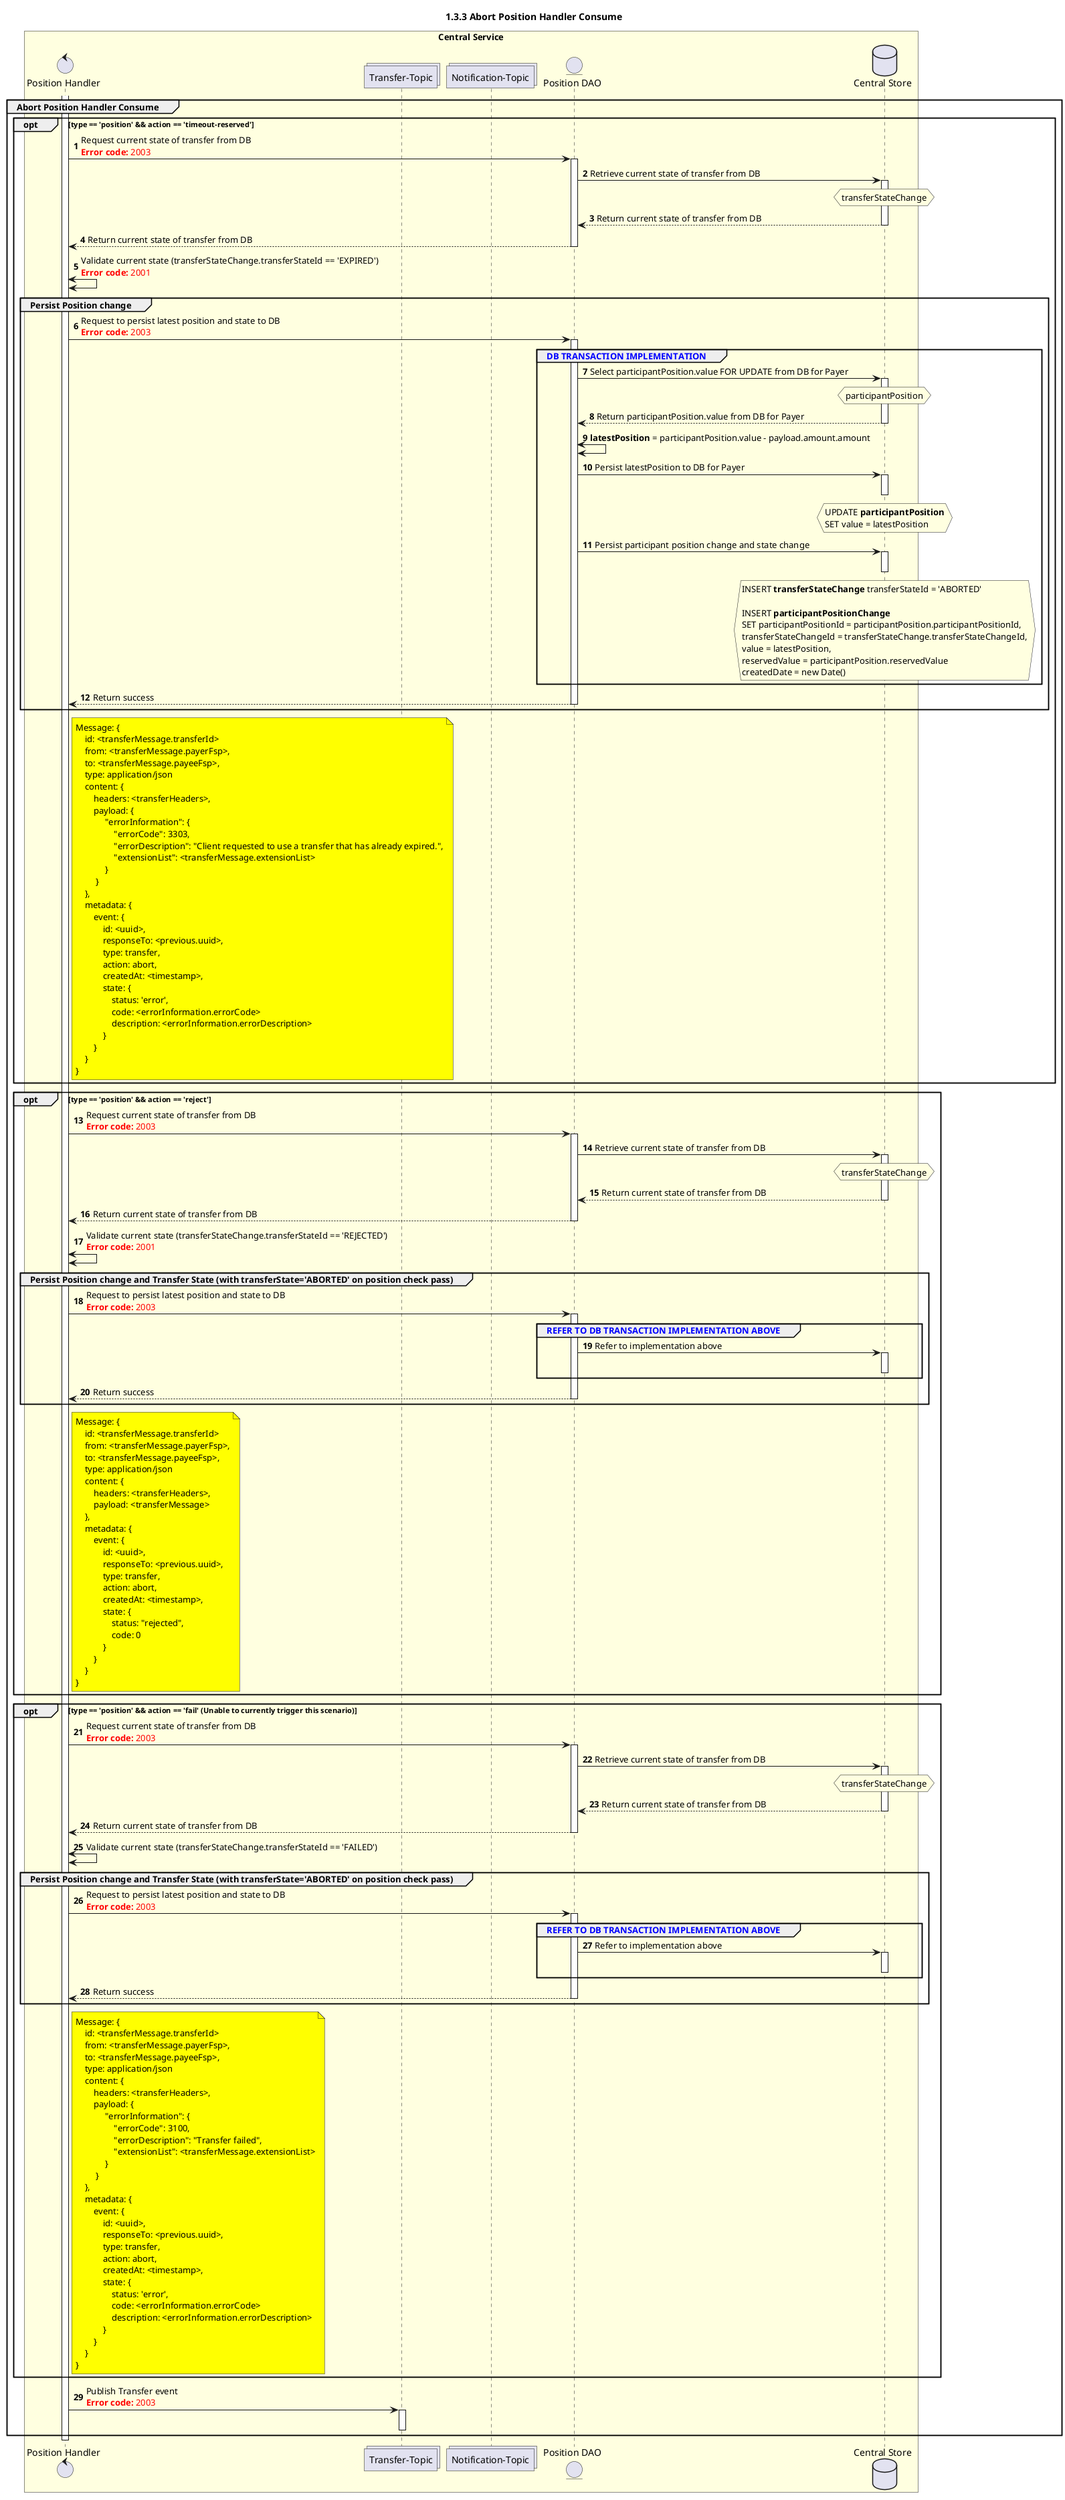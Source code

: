 @startuml
' declate title
title 1.3.3 Abort Position Handler Consume

autonumber

' Actor Keys:
'   boundary - APIs/Interfaces, etc
'   collections - Kafka Topics
'   control - Kafka Consumers
'   entity - Database Access Objects
'   database - Database Persistence Store

' declare actors
control "Position Handler" as POS_HANDLER
collections "Transfer-Topic" as TOPIC_TRANSFERS
entity "Position DAO" as POS_DAO
collections "Notification-Topic" as TOPIC_NOTIFICATIONS
' entity "Participant DAO" as PARTICIPANT_DAO
' entity "Transfer DAO" as TRANS_DAO
database "Central Store" as DB

box "Central Service" #LightYellow
    participant POS_HANDLER
    participant TOPIC_TRANSFERS
    participant TOPIC_NOTIFICATIONS
    participant POS_DAO
    ' participant PARTICIPANT_DAO
    ' participant TRANS_DAO
    participant DB
end box

' start flow
activate POS_HANDLER
group Abort Position Handler Consume
    opt type == 'position' && action == 'timeout-reserved'
        POS_HANDLER -> POS_DAO: Request current state of transfer from DB\n<color #FF0000><b>Error code:</b> 2003</color>
        activate POS_DAO
        POS_DAO -> DB: Retrieve current state of transfer from DB
        activate DB
        hnote over DB #lightyellow
            transferStateChange
        end note
        DB --> POS_DAO: Return current state of transfer from DB
        deactivate DB
        POS_DAO --> POS_HANDLER: Return current state of transfer from DB
        deactivate POS_DAO
        POS_HANDLER <-> POS_HANDLER: Validate current state (transferStateChange.transferStateId == 'EXPIRED')\n<color #FF0000><b>Error code:</b> 2001</color>

        group Persist Position change
            POS_HANDLER -> POS_DAO: Request to persist latest position and state to DB\n<color #FF0000><b>Error code:</b> 2003</color>
            group <color #blue>DB TRANSACTION IMPLEMENTATION</color>
                activate POS_DAO
                POS_DAO -> DB: Select participantPosition.value FOR UPDATE from DB for Payer
                activate DB
                hnote over DB #lightyellow
                    participantPosition
                end note
                DB --> POS_DAO: Return participantPosition.value from DB for Payer
                deactivate DB
                POS_DAO <-> POS_DAO: **latestPosition** = participantPosition.value - payload.amount.amount
                POS_DAO->DB: Persist latestPosition to DB for Payer
                hnote over DB #lightyellow
                    UPDATE **participantPosition**
                    SET value = latestPosition
                end note
                activate DB
                deactivate DB
                POS_DAO -> DB: Persist participant position change and state change
                hnote over DB #lightyellow
                        INSERT **transferStateChange** transferStateId = 'ABORTED'

                        INSERT **participantPositionChange**
                        SET participantPositionId = participantPosition.participantPositionId,
                        transferStateChangeId = transferStateChange.transferStateChangeId,
                        value = latestPosition,
                        reservedValue = participantPosition.reservedValue
                        createdDate = new Date()
                end note
                activate DB
                deactivate DB
            end
            POS_DAO --> POS_HANDLER: Return success
            deactivate POS_DAO
        end
        note right of POS_HANDLER #yellow
            Message: {
                id: <transferMessage.transferId>
                from: <transferMessage.payerFsp>,
                to: <transferMessage.payeeFsp>,
                type: application/json
                content: {
                    headers: <transferHeaders>,
                    payload: {
                         "errorInformation": {
                             "errorCode": 3303,
                             "errorDescription": "Client requested to use a transfer that has already expired.",
                             "extensionList": <transferMessage.extensionList>
                         }
                     }
                },
                metadata: {
                    event: {
                        id: <uuid>,
                        responseTo: <previous.uuid>,
                        type: transfer,
                        action: abort,
                        createdAt: <timestamp>,
                        state: {
                            status: 'error',
                            code: <errorInformation.errorCode>
                            description: <errorInformation.errorDescription>
                        }
                    }
                }
            }
        end note
    end
    opt type == 'position' && action == 'reject'
        POS_HANDLER -> POS_DAO: Request current state of transfer from DB\n<color #FF0000><b>Error code:</b> 2003</color>
        activate POS_DAO
        POS_DAO -> DB: Retrieve current state of transfer from DB
        activate DB
        hnote over DB #lightyellow
            transferStateChange
        end note
        DB --> POS_DAO: Return current state of transfer from DB
        deactivate DB
        POS_DAO --> POS_HANDLER: Return current state of transfer from DB
        deactivate POS_DAO
        POS_HANDLER <-> POS_HANDLER: Validate current state (transferStateChange.transferStateId == 'REJECTED')\n<color #FF0000><b>Error code:</b> 2001</color>

        group Persist Position change and Transfer State (with transferState='ABORTED' on position check pass)
            POS_HANDLER -> POS_DAO: Request to persist latest position and state to DB\n<color #FF0000><b>Error code:</b> 2003</color>
            group <color #blue>REFER TO DB TRANSACTION IMPLEMENTATION ABOVE</color>
                activate POS_DAO
                POS_DAO -> DB: Refer to implementation above
                activate DB
                deactivate DB
            end
            POS_DAO --> POS_HANDLER: Return success
            deactivate POS_DAO
        end
        note right of POS_HANDLER #yellow
            Message: {
                id: <transferMessage.transferId>
                from: <transferMessage.payerFsp>,
                to: <transferMessage.payeeFsp>,
                type: application/json
                content: {
                    headers: <transferHeaders>,
                    payload: <transferMessage>
                },
                metadata: {
                    event: {
                        id: <uuid>,
                        responseTo: <previous.uuid>,
                        type: transfer,
                        action: abort,
                        createdAt: <timestamp>,
                        state: {
                            status: "rejected",
                            code: 0
                        }
                    }
                }
            }
        end note
    end
    ' We do not see how this scenario will be triggered
    opt type == 'position' && action == 'fail' (Unable to currently trigger this scenario)
        POS_HANDLER -> POS_DAO: Request current state of transfer from DB\n<color #FF0000><b>Error code:</b> 2003</color>
        activate POS_DAO
        POS_DAO -> DB: Retrieve current state of transfer from DB
        activate DB
        hnote over DB #lightyellow
            transferStateChange
        end note
        DB --> POS_DAO: Return current state of transfer from DB
        deactivate DB
        POS_DAO --> POS_HANDLER: Return current state of transfer from DB
        deactivate POS_DAO
        POS_HANDLER <-> POS_HANDLER: Validate current state (transferStateChange.transferStateId == 'FAILED')

        group Persist Position change and Transfer State (with transferState='ABORTED' on position check pass)
            POS_HANDLER -> POS_DAO: Request to persist latest position and state to DB\n<color #FF0000><b>Error code:</b> 2003</color>
            group <color #blue>REFER TO DB TRANSACTION IMPLEMENTATION ABOVE</color>
                activate POS_DAO
                POS_DAO -> DB: Refer to implementation above
                activate DB
                deactivate DB
            end
            POS_DAO --> POS_HANDLER: Return success
            deactivate POS_DAO
        end
        note right of POS_HANDLER #yellow
            Message: {
                id: <transferMessage.transferId>
                from: <transferMessage.payerFsp>,
                to: <transferMessage.payeeFsp>,
                type: application/json
                content: {
                    headers: <transferHeaders>,
                    payload: {
                         "errorInformation": {
                             "errorCode": 3100,
                             "errorDescription": "Transfer failed",
                             "extensionList": <transferMessage.extensionList>
                         }
                     }
                },
                metadata: {
                    event: {
                        id: <uuid>,
                        responseTo: <previous.uuid>,
                        type: transfer,
                        action: abort,
                        createdAt: <timestamp>,
                        state: {
                            status: 'error',
                            code: <errorInformation.errorCode>
                            description: <errorInformation.errorDescription>
                        }
                    }
                }
            }
        end note
    end
    POS_HANDLER -> TOPIC_TRANSFERS: Publish Transfer event\n<color #FF0000><b>Error code:</b> 2003</color>
    activate TOPIC_TRANSFERS
    deactivate TOPIC_TRANSFERS
end
deactivate POS_HANDLER
@enduml
